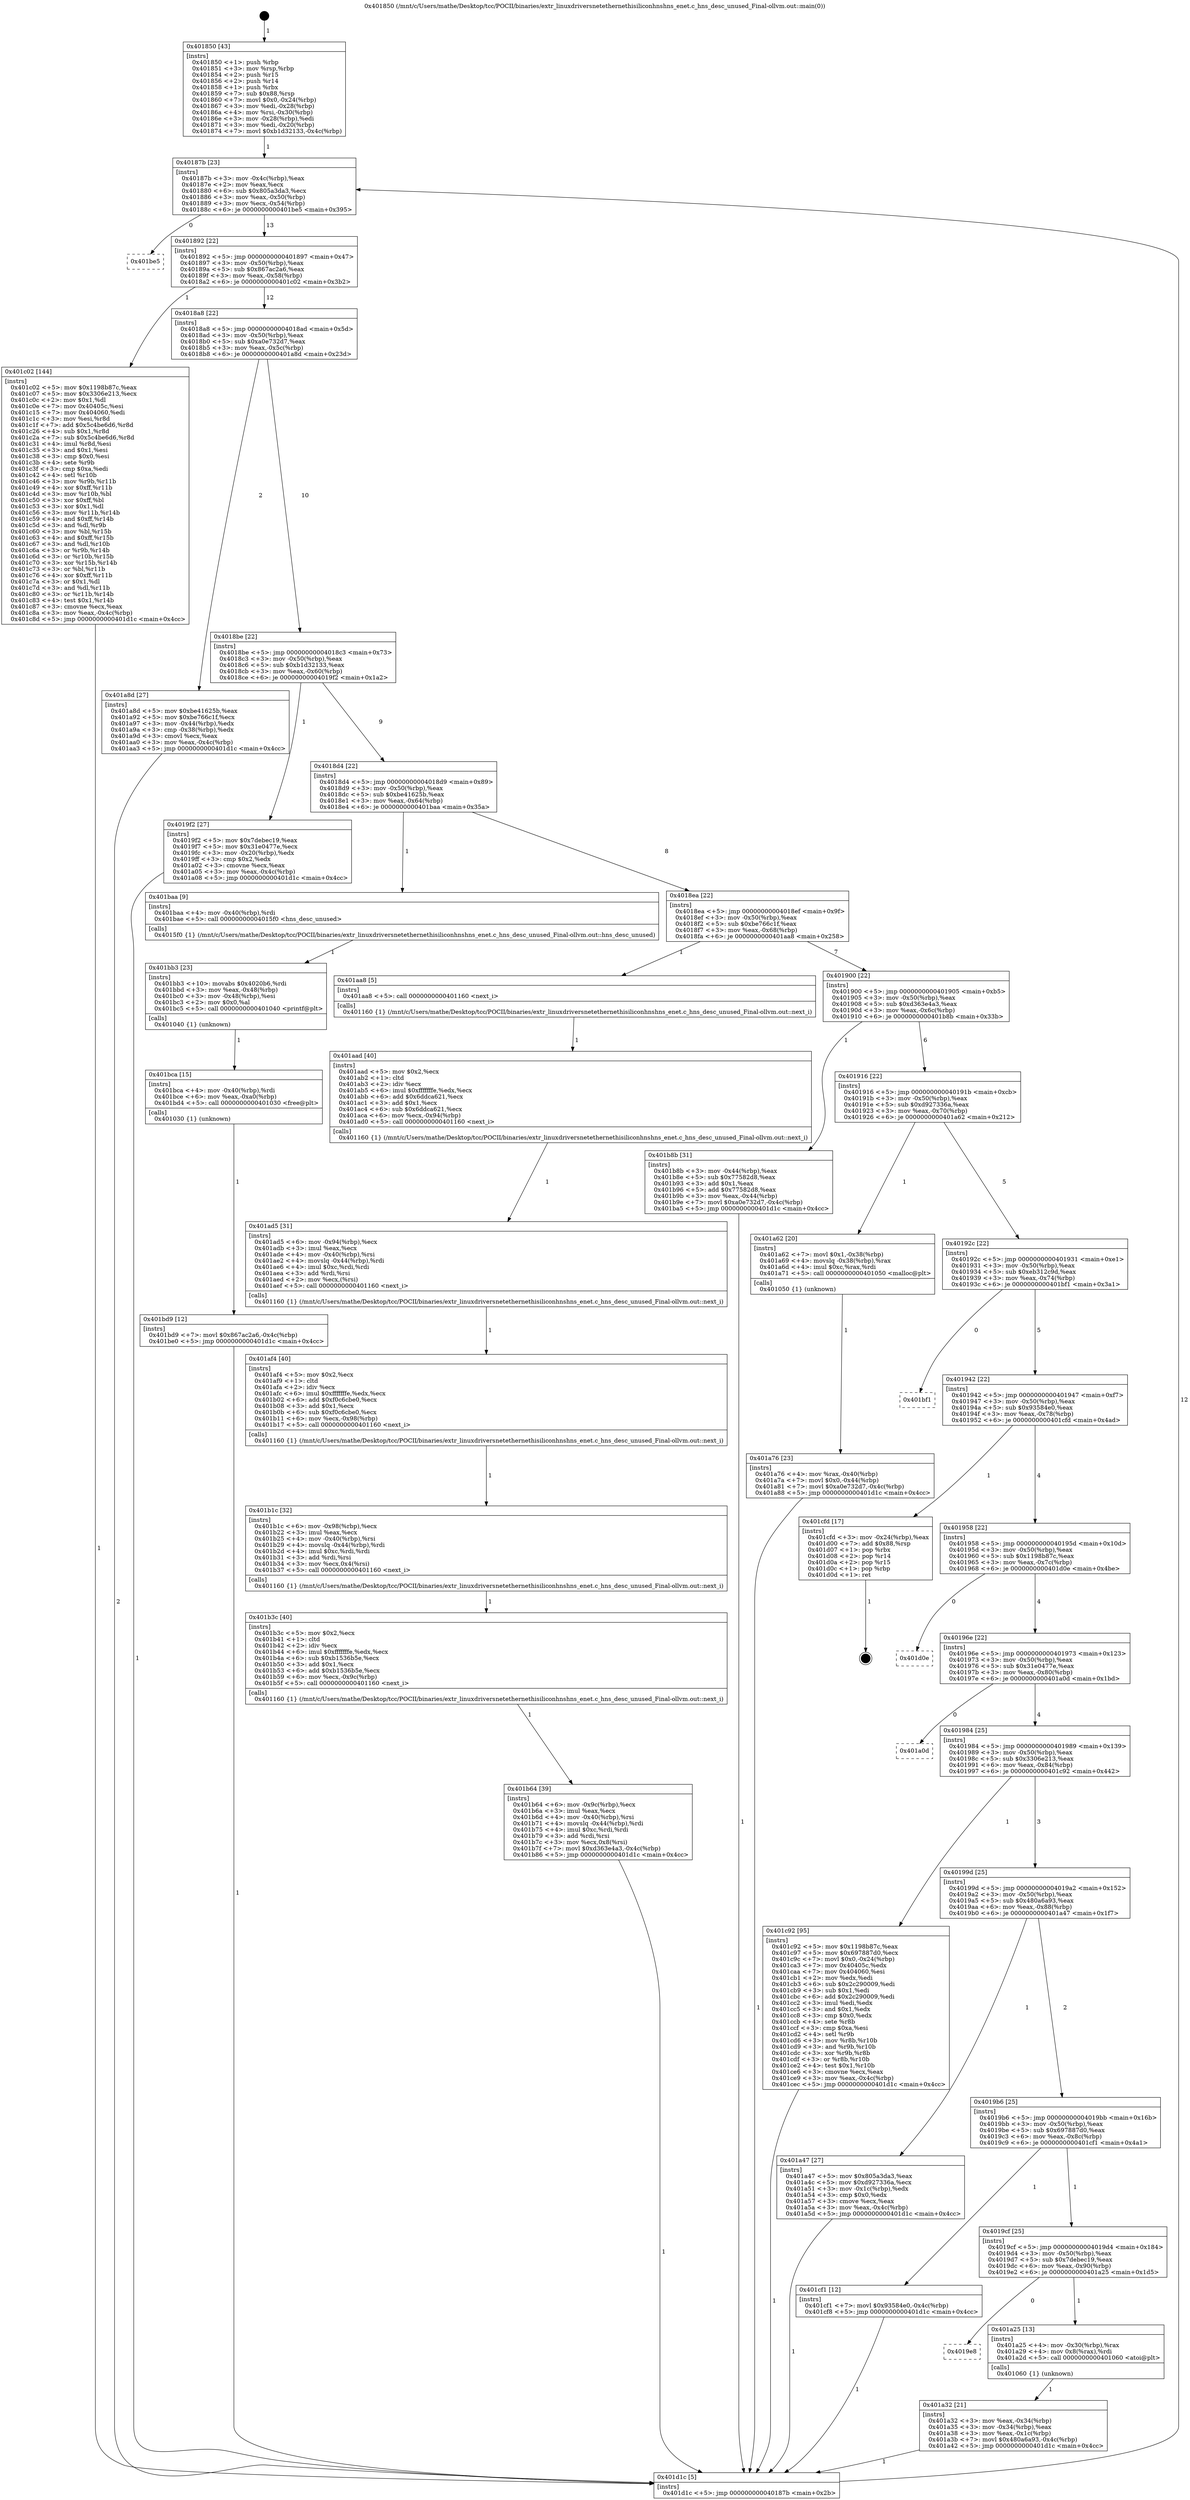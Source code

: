digraph "0x401850" {
  label = "0x401850 (/mnt/c/Users/mathe/Desktop/tcc/POCII/binaries/extr_linuxdriversnetethernethisiliconhnshns_enet.c_hns_desc_unused_Final-ollvm.out::main(0))"
  labelloc = "t"
  node[shape=record]

  Entry [label="",width=0.3,height=0.3,shape=circle,fillcolor=black,style=filled]
  "0x40187b" [label="{
     0x40187b [23]\l
     | [instrs]\l
     &nbsp;&nbsp;0x40187b \<+3\>: mov -0x4c(%rbp),%eax\l
     &nbsp;&nbsp;0x40187e \<+2\>: mov %eax,%ecx\l
     &nbsp;&nbsp;0x401880 \<+6\>: sub $0x805a3da3,%ecx\l
     &nbsp;&nbsp;0x401886 \<+3\>: mov %eax,-0x50(%rbp)\l
     &nbsp;&nbsp;0x401889 \<+3\>: mov %ecx,-0x54(%rbp)\l
     &nbsp;&nbsp;0x40188c \<+6\>: je 0000000000401be5 \<main+0x395\>\l
  }"]
  "0x401be5" [label="{
     0x401be5\l
  }", style=dashed]
  "0x401892" [label="{
     0x401892 [22]\l
     | [instrs]\l
     &nbsp;&nbsp;0x401892 \<+5\>: jmp 0000000000401897 \<main+0x47\>\l
     &nbsp;&nbsp;0x401897 \<+3\>: mov -0x50(%rbp),%eax\l
     &nbsp;&nbsp;0x40189a \<+5\>: sub $0x867ac2a6,%eax\l
     &nbsp;&nbsp;0x40189f \<+3\>: mov %eax,-0x58(%rbp)\l
     &nbsp;&nbsp;0x4018a2 \<+6\>: je 0000000000401c02 \<main+0x3b2\>\l
  }"]
  Exit [label="",width=0.3,height=0.3,shape=circle,fillcolor=black,style=filled,peripheries=2]
  "0x401c02" [label="{
     0x401c02 [144]\l
     | [instrs]\l
     &nbsp;&nbsp;0x401c02 \<+5\>: mov $0x1198b87c,%eax\l
     &nbsp;&nbsp;0x401c07 \<+5\>: mov $0x3306e213,%ecx\l
     &nbsp;&nbsp;0x401c0c \<+2\>: mov $0x1,%dl\l
     &nbsp;&nbsp;0x401c0e \<+7\>: mov 0x40405c,%esi\l
     &nbsp;&nbsp;0x401c15 \<+7\>: mov 0x404060,%edi\l
     &nbsp;&nbsp;0x401c1c \<+3\>: mov %esi,%r8d\l
     &nbsp;&nbsp;0x401c1f \<+7\>: add $0x5c4be6d6,%r8d\l
     &nbsp;&nbsp;0x401c26 \<+4\>: sub $0x1,%r8d\l
     &nbsp;&nbsp;0x401c2a \<+7\>: sub $0x5c4be6d6,%r8d\l
     &nbsp;&nbsp;0x401c31 \<+4\>: imul %r8d,%esi\l
     &nbsp;&nbsp;0x401c35 \<+3\>: and $0x1,%esi\l
     &nbsp;&nbsp;0x401c38 \<+3\>: cmp $0x0,%esi\l
     &nbsp;&nbsp;0x401c3b \<+4\>: sete %r9b\l
     &nbsp;&nbsp;0x401c3f \<+3\>: cmp $0xa,%edi\l
     &nbsp;&nbsp;0x401c42 \<+4\>: setl %r10b\l
     &nbsp;&nbsp;0x401c46 \<+3\>: mov %r9b,%r11b\l
     &nbsp;&nbsp;0x401c49 \<+4\>: xor $0xff,%r11b\l
     &nbsp;&nbsp;0x401c4d \<+3\>: mov %r10b,%bl\l
     &nbsp;&nbsp;0x401c50 \<+3\>: xor $0xff,%bl\l
     &nbsp;&nbsp;0x401c53 \<+3\>: xor $0x1,%dl\l
     &nbsp;&nbsp;0x401c56 \<+3\>: mov %r11b,%r14b\l
     &nbsp;&nbsp;0x401c59 \<+4\>: and $0xff,%r14b\l
     &nbsp;&nbsp;0x401c5d \<+3\>: and %dl,%r9b\l
     &nbsp;&nbsp;0x401c60 \<+3\>: mov %bl,%r15b\l
     &nbsp;&nbsp;0x401c63 \<+4\>: and $0xff,%r15b\l
     &nbsp;&nbsp;0x401c67 \<+3\>: and %dl,%r10b\l
     &nbsp;&nbsp;0x401c6a \<+3\>: or %r9b,%r14b\l
     &nbsp;&nbsp;0x401c6d \<+3\>: or %r10b,%r15b\l
     &nbsp;&nbsp;0x401c70 \<+3\>: xor %r15b,%r14b\l
     &nbsp;&nbsp;0x401c73 \<+3\>: or %bl,%r11b\l
     &nbsp;&nbsp;0x401c76 \<+4\>: xor $0xff,%r11b\l
     &nbsp;&nbsp;0x401c7a \<+3\>: or $0x1,%dl\l
     &nbsp;&nbsp;0x401c7d \<+3\>: and %dl,%r11b\l
     &nbsp;&nbsp;0x401c80 \<+3\>: or %r11b,%r14b\l
     &nbsp;&nbsp;0x401c83 \<+4\>: test $0x1,%r14b\l
     &nbsp;&nbsp;0x401c87 \<+3\>: cmovne %ecx,%eax\l
     &nbsp;&nbsp;0x401c8a \<+3\>: mov %eax,-0x4c(%rbp)\l
     &nbsp;&nbsp;0x401c8d \<+5\>: jmp 0000000000401d1c \<main+0x4cc\>\l
  }"]
  "0x4018a8" [label="{
     0x4018a8 [22]\l
     | [instrs]\l
     &nbsp;&nbsp;0x4018a8 \<+5\>: jmp 00000000004018ad \<main+0x5d\>\l
     &nbsp;&nbsp;0x4018ad \<+3\>: mov -0x50(%rbp),%eax\l
     &nbsp;&nbsp;0x4018b0 \<+5\>: sub $0xa0e732d7,%eax\l
     &nbsp;&nbsp;0x4018b5 \<+3\>: mov %eax,-0x5c(%rbp)\l
     &nbsp;&nbsp;0x4018b8 \<+6\>: je 0000000000401a8d \<main+0x23d\>\l
  }"]
  "0x401bd9" [label="{
     0x401bd9 [12]\l
     | [instrs]\l
     &nbsp;&nbsp;0x401bd9 \<+7\>: movl $0x867ac2a6,-0x4c(%rbp)\l
     &nbsp;&nbsp;0x401be0 \<+5\>: jmp 0000000000401d1c \<main+0x4cc\>\l
  }"]
  "0x401a8d" [label="{
     0x401a8d [27]\l
     | [instrs]\l
     &nbsp;&nbsp;0x401a8d \<+5\>: mov $0xbe41625b,%eax\l
     &nbsp;&nbsp;0x401a92 \<+5\>: mov $0xbe766c1f,%ecx\l
     &nbsp;&nbsp;0x401a97 \<+3\>: mov -0x44(%rbp),%edx\l
     &nbsp;&nbsp;0x401a9a \<+3\>: cmp -0x38(%rbp),%edx\l
     &nbsp;&nbsp;0x401a9d \<+3\>: cmovl %ecx,%eax\l
     &nbsp;&nbsp;0x401aa0 \<+3\>: mov %eax,-0x4c(%rbp)\l
     &nbsp;&nbsp;0x401aa3 \<+5\>: jmp 0000000000401d1c \<main+0x4cc\>\l
  }"]
  "0x4018be" [label="{
     0x4018be [22]\l
     | [instrs]\l
     &nbsp;&nbsp;0x4018be \<+5\>: jmp 00000000004018c3 \<main+0x73\>\l
     &nbsp;&nbsp;0x4018c3 \<+3\>: mov -0x50(%rbp),%eax\l
     &nbsp;&nbsp;0x4018c6 \<+5\>: sub $0xb1d32133,%eax\l
     &nbsp;&nbsp;0x4018cb \<+3\>: mov %eax,-0x60(%rbp)\l
     &nbsp;&nbsp;0x4018ce \<+6\>: je 00000000004019f2 \<main+0x1a2\>\l
  }"]
  "0x401bca" [label="{
     0x401bca [15]\l
     | [instrs]\l
     &nbsp;&nbsp;0x401bca \<+4\>: mov -0x40(%rbp),%rdi\l
     &nbsp;&nbsp;0x401bce \<+6\>: mov %eax,-0xa0(%rbp)\l
     &nbsp;&nbsp;0x401bd4 \<+5\>: call 0000000000401030 \<free@plt\>\l
     | [calls]\l
     &nbsp;&nbsp;0x401030 \{1\} (unknown)\l
  }"]
  "0x4019f2" [label="{
     0x4019f2 [27]\l
     | [instrs]\l
     &nbsp;&nbsp;0x4019f2 \<+5\>: mov $0x7debec19,%eax\l
     &nbsp;&nbsp;0x4019f7 \<+5\>: mov $0x31e0477e,%ecx\l
     &nbsp;&nbsp;0x4019fc \<+3\>: mov -0x20(%rbp),%edx\l
     &nbsp;&nbsp;0x4019ff \<+3\>: cmp $0x2,%edx\l
     &nbsp;&nbsp;0x401a02 \<+3\>: cmovne %ecx,%eax\l
     &nbsp;&nbsp;0x401a05 \<+3\>: mov %eax,-0x4c(%rbp)\l
     &nbsp;&nbsp;0x401a08 \<+5\>: jmp 0000000000401d1c \<main+0x4cc\>\l
  }"]
  "0x4018d4" [label="{
     0x4018d4 [22]\l
     | [instrs]\l
     &nbsp;&nbsp;0x4018d4 \<+5\>: jmp 00000000004018d9 \<main+0x89\>\l
     &nbsp;&nbsp;0x4018d9 \<+3\>: mov -0x50(%rbp),%eax\l
     &nbsp;&nbsp;0x4018dc \<+5\>: sub $0xbe41625b,%eax\l
     &nbsp;&nbsp;0x4018e1 \<+3\>: mov %eax,-0x64(%rbp)\l
     &nbsp;&nbsp;0x4018e4 \<+6\>: je 0000000000401baa \<main+0x35a\>\l
  }"]
  "0x401d1c" [label="{
     0x401d1c [5]\l
     | [instrs]\l
     &nbsp;&nbsp;0x401d1c \<+5\>: jmp 000000000040187b \<main+0x2b\>\l
  }"]
  "0x401850" [label="{
     0x401850 [43]\l
     | [instrs]\l
     &nbsp;&nbsp;0x401850 \<+1\>: push %rbp\l
     &nbsp;&nbsp;0x401851 \<+3\>: mov %rsp,%rbp\l
     &nbsp;&nbsp;0x401854 \<+2\>: push %r15\l
     &nbsp;&nbsp;0x401856 \<+2\>: push %r14\l
     &nbsp;&nbsp;0x401858 \<+1\>: push %rbx\l
     &nbsp;&nbsp;0x401859 \<+7\>: sub $0x88,%rsp\l
     &nbsp;&nbsp;0x401860 \<+7\>: movl $0x0,-0x24(%rbp)\l
     &nbsp;&nbsp;0x401867 \<+3\>: mov %edi,-0x28(%rbp)\l
     &nbsp;&nbsp;0x40186a \<+4\>: mov %rsi,-0x30(%rbp)\l
     &nbsp;&nbsp;0x40186e \<+3\>: mov -0x28(%rbp),%edi\l
     &nbsp;&nbsp;0x401871 \<+3\>: mov %edi,-0x20(%rbp)\l
     &nbsp;&nbsp;0x401874 \<+7\>: movl $0xb1d32133,-0x4c(%rbp)\l
  }"]
  "0x401bb3" [label="{
     0x401bb3 [23]\l
     | [instrs]\l
     &nbsp;&nbsp;0x401bb3 \<+10\>: movabs $0x4020b6,%rdi\l
     &nbsp;&nbsp;0x401bbd \<+3\>: mov %eax,-0x48(%rbp)\l
     &nbsp;&nbsp;0x401bc0 \<+3\>: mov -0x48(%rbp),%esi\l
     &nbsp;&nbsp;0x401bc3 \<+2\>: mov $0x0,%al\l
     &nbsp;&nbsp;0x401bc5 \<+5\>: call 0000000000401040 \<printf@plt\>\l
     | [calls]\l
     &nbsp;&nbsp;0x401040 \{1\} (unknown)\l
  }"]
  "0x401baa" [label="{
     0x401baa [9]\l
     | [instrs]\l
     &nbsp;&nbsp;0x401baa \<+4\>: mov -0x40(%rbp),%rdi\l
     &nbsp;&nbsp;0x401bae \<+5\>: call 00000000004015f0 \<hns_desc_unused\>\l
     | [calls]\l
     &nbsp;&nbsp;0x4015f0 \{1\} (/mnt/c/Users/mathe/Desktop/tcc/POCII/binaries/extr_linuxdriversnetethernethisiliconhnshns_enet.c_hns_desc_unused_Final-ollvm.out::hns_desc_unused)\l
  }"]
  "0x4018ea" [label="{
     0x4018ea [22]\l
     | [instrs]\l
     &nbsp;&nbsp;0x4018ea \<+5\>: jmp 00000000004018ef \<main+0x9f\>\l
     &nbsp;&nbsp;0x4018ef \<+3\>: mov -0x50(%rbp),%eax\l
     &nbsp;&nbsp;0x4018f2 \<+5\>: sub $0xbe766c1f,%eax\l
     &nbsp;&nbsp;0x4018f7 \<+3\>: mov %eax,-0x68(%rbp)\l
     &nbsp;&nbsp;0x4018fa \<+6\>: je 0000000000401aa8 \<main+0x258\>\l
  }"]
  "0x401b64" [label="{
     0x401b64 [39]\l
     | [instrs]\l
     &nbsp;&nbsp;0x401b64 \<+6\>: mov -0x9c(%rbp),%ecx\l
     &nbsp;&nbsp;0x401b6a \<+3\>: imul %eax,%ecx\l
     &nbsp;&nbsp;0x401b6d \<+4\>: mov -0x40(%rbp),%rsi\l
     &nbsp;&nbsp;0x401b71 \<+4\>: movslq -0x44(%rbp),%rdi\l
     &nbsp;&nbsp;0x401b75 \<+4\>: imul $0xc,%rdi,%rdi\l
     &nbsp;&nbsp;0x401b79 \<+3\>: add %rdi,%rsi\l
     &nbsp;&nbsp;0x401b7c \<+3\>: mov %ecx,0x8(%rsi)\l
     &nbsp;&nbsp;0x401b7f \<+7\>: movl $0xd363e4a3,-0x4c(%rbp)\l
     &nbsp;&nbsp;0x401b86 \<+5\>: jmp 0000000000401d1c \<main+0x4cc\>\l
  }"]
  "0x401aa8" [label="{
     0x401aa8 [5]\l
     | [instrs]\l
     &nbsp;&nbsp;0x401aa8 \<+5\>: call 0000000000401160 \<next_i\>\l
     | [calls]\l
     &nbsp;&nbsp;0x401160 \{1\} (/mnt/c/Users/mathe/Desktop/tcc/POCII/binaries/extr_linuxdriversnetethernethisiliconhnshns_enet.c_hns_desc_unused_Final-ollvm.out::next_i)\l
  }"]
  "0x401900" [label="{
     0x401900 [22]\l
     | [instrs]\l
     &nbsp;&nbsp;0x401900 \<+5\>: jmp 0000000000401905 \<main+0xb5\>\l
     &nbsp;&nbsp;0x401905 \<+3\>: mov -0x50(%rbp),%eax\l
     &nbsp;&nbsp;0x401908 \<+5\>: sub $0xd363e4a3,%eax\l
     &nbsp;&nbsp;0x40190d \<+3\>: mov %eax,-0x6c(%rbp)\l
     &nbsp;&nbsp;0x401910 \<+6\>: je 0000000000401b8b \<main+0x33b\>\l
  }"]
  "0x401b3c" [label="{
     0x401b3c [40]\l
     | [instrs]\l
     &nbsp;&nbsp;0x401b3c \<+5\>: mov $0x2,%ecx\l
     &nbsp;&nbsp;0x401b41 \<+1\>: cltd\l
     &nbsp;&nbsp;0x401b42 \<+2\>: idiv %ecx\l
     &nbsp;&nbsp;0x401b44 \<+6\>: imul $0xfffffffe,%edx,%ecx\l
     &nbsp;&nbsp;0x401b4a \<+6\>: sub $0xb1536b5e,%ecx\l
     &nbsp;&nbsp;0x401b50 \<+3\>: add $0x1,%ecx\l
     &nbsp;&nbsp;0x401b53 \<+6\>: add $0xb1536b5e,%ecx\l
     &nbsp;&nbsp;0x401b59 \<+6\>: mov %ecx,-0x9c(%rbp)\l
     &nbsp;&nbsp;0x401b5f \<+5\>: call 0000000000401160 \<next_i\>\l
     | [calls]\l
     &nbsp;&nbsp;0x401160 \{1\} (/mnt/c/Users/mathe/Desktop/tcc/POCII/binaries/extr_linuxdriversnetethernethisiliconhnshns_enet.c_hns_desc_unused_Final-ollvm.out::next_i)\l
  }"]
  "0x401b8b" [label="{
     0x401b8b [31]\l
     | [instrs]\l
     &nbsp;&nbsp;0x401b8b \<+3\>: mov -0x44(%rbp),%eax\l
     &nbsp;&nbsp;0x401b8e \<+5\>: sub $0x77582d8,%eax\l
     &nbsp;&nbsp;0x401b93 \<+3\>: add $0x1,%eax\l
     &nbsp;&nbsp;0x401b96 \<+5\>: add $0x77582d8,%eax\l
     &nbsp;&nbsp;0x401b9b \<+3\>: mov %eax,-0x44(%rbp)\l
     &nbsp;&nbsp;0x401b9e \<+7\>: movl $0xa0e732d7,-0x4c(%rbp)\l
     &nbsp;&nbsp;0x401ba5 \<+5\>: jmp 0000000000401d1c \<main+0x4cc\>\l
  }"]
  "0x401916" [label="{
     0x401916 [22]\l
     | [instrs]\l
     &nbsp;&nbsp;0x401916 \<+5\>: jmp 000000000040191b \<main+0xcb\>\l
     &nbsp;&nbsp;0x40191b \<+3\>: mov -0x50(%rbp),%eax\l
     &nbsp;&nbsp;0x40191e \<+5\>: sub $0xd927336a,%eax\l
     &nbsp;&nbsp;0x401923 \<+3\>: mov %eax,-0x70(%rbp)\l
     &nbsp;&nbsp;0x401926 \<+6\>: je 0000000000401a62 \<main+0x212\>\l
  }"]
  "0x401b1c" [label="{
     0x401b1c [32]\l
     | [instrs]\l
     &nbsp;&nbsp;0x401b1c \<+6\>: mov -0x98(%rbp),%ecx\l
     &nbsp;&nbsp;0x401b22 \<+3\>: imul %eax,%ecx\l
     &nbsp;&nbsp;0x401b25 \<+4\>: mov -0x40(%rbp),%rsi\l
     &nbsp;&nbsp;0x401b29 \<+4\>: movslq -0x44(%rbp),%rdi\l
     &nbsp;&nbsp;0x401b2d \<+4\>: imul $0xc,%rdi,%rdi\l
     &nbsp;&nbsp;0x401b31 \<+3\>: add %rdi,%rsi\l
     &nbsp;&nbsp;0x401b34 \<+3\>: mov %ecx,0x4(%rsi)\l
     &nbsp;&nbsp;0x401b37 \<+5\>: call 0000000000401160 \<next_i\>\l
     | [calls]\l
     &nbsp;&nbsp;0x401160 \{1\} (/mnt/c/Users/mathe/Desktop/tcc/POCII/binaries/extr_linuxdriversnetethernethisiliconhnshns_enet.c_hns_desc_unused_Final-ollvm.out::next_i)\l
  }"]
  "0x401a62" [label="{
     0x401a62 [20]\l
     | [instrs]\l
     &nbsp;&nbsp;0x401a62 \<+7\>: movl $0x1,-0x38(%rbp)\l
     &nbsp;&nbsp;0x401a69 \<+4\>: movslq -0x38(%rbp),%rax\l
     &nbsp;&nbsp;0x401a6d \<+4\>: imul $0xc,%rax,%rdi\l
     &nbsp;&nbsp;0x401a71 \<+5\>: call 0000000000401050 \<malloc@plt\>\l
     | [calls]\l
     &nbsp;&nbsp;0x401050 \{1\} (unknown)\l
  }"]
  "0x40192c" [label="{
     0x40192c [22]\l
     | [instrs]\l
     &nbsp;&nbsp;0x40192c \<+5\>: jmp 0000000000401931 \<main+0xe1\>\l
     &nbsp;&nbsp;0x401931 \<+3\>: mov -0x50(%rbp),%eax\l
     &nbsp;&nbsp;0x401934 \<+5\>: sub $0xeb312c9d,%eax\l
     &nbsp;&nbsp;0x401939 \<+3\>: mov %eax,-0x74(%rbp)\l
     &nbsp;&nbsp;0x40193c \<+6\>: je 0000000000401bf1 \<main+0x3a1\>\l
  }"]
  "0x401af4" [label="{
     0x401af4 [40]\l
     | [instrs]\l
     &nbsp;&nbsp;0x401af4 \<+5\>: mov $0x2,%ecx\l
     &nbsp;&nbsp;0x401af9 \<+1\>: cltd\l
     &nbsp;&nbsp;0x401afa \<+2\>: idiv %ecx\l
     &nbsp;&nbsp;0x401afc \<+6\>: imul $0xfffffffe,%edx,%ecx\l
     &nbsp;&nbsp;0x401b02 \<+6\>: add $0xf0c6cbe0,%ecx\l
     &nbsp;&nbsp;0x401b08 \<+3\>: add $0x1,%ecx\l
     &nbsp;&nbsp;0x401b0b \<+6\>: sub $0xf0c6cbe0,%ecx\l
     &nbsp;&nbsp;0x401b11 \<+6\>: mov %ecx,-0x98(%rbp)\l
     &nbsp;&nbsp;0x401b17 \<+5\>: call 0000000000401160 \<next_i\>\l
     | [calls]\l
     &nbsp;&nbsp;0x401160 \{1\} (/mnt/c/Users/mathe/Desktop/tcc/POCII/binaries/extr_linuxdriversnetethernethisiliconhnshns_enet.c_hns_desc_unused_Final-ollvm.out::next_i)\l
  }"]
  "0x401bf1" [label="{
     0x401bf1\l
  }", style=dashed]
  "0x401942" [label="{
     0x401942 [22]\l
     | [instrs]\l
     &nbsp;&nbsp;0x401942 \<+5\>: jmp 0000000000401947 \<main+0xf7\>\l
     &nbsp;&nbsp;0x401947 \<+3\>: mov -0x50(%rbp),%eax\l
     &nbsp;&nbsp;0x40194a \<+5\>: sub $0x93584e0,%eax\l
     &nbsp;&nbsp;0x40194f \<+3\>: mov %eax,-0x78(%rbp)\l
     &nbsp;&nbsp;0x401952 \<+6\>: je 0000000000401cfd \<main+0x4ad\>\l
  }"]
  "0x401ad5" [label="{
     0x401ad5 [31]\l
     | [instrs]\l
     &nbsp;&nbsp;0x401ad5 \<+6\>: mov -0x94(%rbp),%ecx\l
     &nbsp;&nbsp;0x401adb \<+3\>: imul %eax,%ecx\l
     &nbsp;&nbsp;0x401ade \<+4\>: mov -0x40(%rbp),%rsi\l
     &nbsp;&nbsp;0x401ae2 \<+4\>: movslq -0x44(%rbp),%rdi\l
     &nbsp;&nbsp;0x401ae6 \<+4\>: imul $0xc,%rdi,%rdi\l
     &nbsp;&nbsp;0x401aea \<+3\>: add %rdi,%rsi\l
     &nbsp;&nbsp;0x401aed \<+2\>: mov %ecx,(%rsi)\l
     &nbsp;&nbsp;0x401aef \<+5\>: call 0000000000401160 \<next_i\>\l
     | [calls]\l
     &nbsp;&nbsp;0x401160 \{1\} (/mnt/c/Users/mathe/Desktop/tcc/POCII/binaries/extr_linuxdriversnetethernethisiliconhnshns_enet.c_hns_desc_unused_Final-ollvm.out::next_i)\l
  }"]
  "0x401cfd" [label="{
     0x401cfd [17]\l
     | [instrs]\l
     &nbsp;&nbsp;0x401cfd \<+3\>: mov -0x24(%rbp),%eax\l
     &nbsp;&nbsp;0x401d00 \<+7\>: add $0x88,%rsp\l
     &nbsp;&nbsp;0x401d07 \<+1\>: pop %rbx\l
     &nbsp;&nbsp;0x401d08 \<+2\>: pop %r14\l
     &nbsp;&nbsp;0x401d0a \<+2\>: pop %r15\l
     &nbsp;&nbsp;0x401d0c \<+1\>: pop %rbp\l
     &nbsp;&nbsp;0x401d0d \<+1\>: ret\l
  }"]
  "0x401958" [label="{
     0x401958 [22]\l
     | [instrs]\l
     &nbsp;&nbsp;0x401958 \<+5\>: jmp 000000000040195d \<main+0x10d\>\l
     &nbsp;&nbsp;0x40195d \<+3\>: mov -0x50(%rbp),%eax\l
     &nbsp;&nbsp;0x401960 \<+5\>: sub $0x1198b87c,%eax\l
     &nbsp;&nbsp;0x401965 \<+3\>: mov %eax,-0x7c(%rbp)\l
     &nbsp;&nbsp;0x401968 \<+6\>: je 0000000000401d0e \<main+0x4be\>\l
  }"]
  "0x401aad" [label="{
     0x401aad [40]\l
     | [instrs]\l
     &nbsp;&nbsp;0x401aad \<+5\>: mov $0x2,%ecx\l
     &nbsp;&nbsp;0x401ab2 \<+1\>: cltd\l
     &nbsp;&nbsp;0x401ab3 \<+2\>: idiv %ecx\l
     &nbsp;&nbsp;0x401ab5 \<+6\>: imul $0xfffffffe,%edx,%ecx\l
     &nbsp;&nbsp;0x401abb \<+6\>: add $0x6ddca621,%ecx\l
     &nbsp;&nbsp;0x401ac1 \<+3\>: add $0x1,%ecx\l
     &nbsp;&nbsp;0x401ac4 \<+6\>: sub $0x6ddca621,%ecx\l
     &nbsp;&nbsp;0x401aca \<+6\>: mov %ecx,-0x94(%rbp)\l
     &nbsp;&nbsp;0x401ad0 \<+5\>: call 0000000000401160 \<next_i\>\l
     | [calls]\l
     &nbsp;&nbsp;0x401160 \{1\} (/mnt/c/Users/mathe/Desktop/tcc/POCII/binaries/extr_linuxdriversnetethernethisiliconhnshns_enet.c_hns_desc_unused_Final-ollvm.out::next_i)\l
  }"]
  "0x401d0e" [label="{
     0x401d0e\l
  }", style=dashed]
  "0x40196e" [label="{
     0x40196e [22]\l
     | [instrs]\l
     &nbsp;&nbsp;0x40196e \<+5\>: jmp 0000000000401973 \<main+0x123\>\l
     &nbsp;&nbsp;0x401973 \<+3\>: mov -0x50(%rbp),%eax\l
     &nbsp;&nbsp;0x401976 \<+5\>: sub $0x31e0477e,%eax\l
     &nbsp;&nbsp;0x40197b \<+3\>: mov %eax,-0x80(%rbp)\l
     &nbsp;&nbsp;0x40197e \<+6\>: je 0000000000401a0d \<main+0x1bd\>\l
  }"]
  "0x401a76" [label="{
     0x401a76 [23]\l
     | [instrs]\l
     &nbsp;&nbsp;0x401a76 \<+4\>: mov %rax,-0x40(%rbp)\l
     &nbsp;&nbsp;0x401a7a \<+7\>: movl $0x0,-0x44(%rbp)\l
     &nbsp;&nbsp;0x401a81 \<+7\>: movl $0xa0e732d7,-0x4c(%rbp)\l
     &nbsp;&nbsp;0x401a88 \<+5\>: jmp 0000000000401d1c \<main+0x4cc\>\l
  }"]
  "0x401a0d" [label="{
     0x401a0d\l
  }", style=dashed]
  "0x401984" [label="{
     0x401984 [25]\l
     | [instrs]\l
     &nbsp;&nbsp;0x401984 \<+5\>: jmp 0000000000401989 \<main+0x139\>\l
     &nbsp;&nbsp;0x401989 \<+3\>: mov -0x50(%rbp),%eax\l
     &nbsp;&nbsp;0x40198c \<+5\>: sub $0x3306e213,%eax\l
     &nbsp;&nbsp;0x401991 \<+6\>: mov %eax,-0x84(%rbp)\l
     &nbsp;&nbsp;0x401997 \<+6\>: je 0000000000401c92 \<main+0x442\>\l
  }"]
  "0x401a32" [label="{
     0x401a32 [21]\l
     | [instrs]\l
     &nbsp;&nbsp;0x401a32 \<+3\>: mov %eax,-0x34(%rbp)\l
     &nbsp;&nbsp;0x401a35 \<+3\>: mov -0x34(%rbp),%eax\l
     &nbsp;&nbsp;0x401a38 \<+3\>: mov %eax,-0x1c(%rbp)\l
     &nbsp;&nbsp;0x401a3b \<+7\>: movl $0x480a6a93,-0x4c(%rbp)\l
     &nbsp;&nbsp;0x401a42 \<+5\>: jmp 0000000000401d1c \<main+0x4cc\>\l
  }"]
  "0x401c92" [label="{
     0x401c92 [95]\l
     | [instrs]\l
     &nbsp;&nbsp;0x401c92 \<+5\>: mov $0x1198b87c,%eax\l
     &nbsp;&nbsp;0x401c97 \<+5\>: mov $0x697887d0,%ecx\l
     &nbsp;&nbsp;0x401c9c \<+7\>: movl $0x0,-0x24(%rbp)\l
     &nbsp;&nbsp;0x401ca3 \<+7\>: mov 0x40405c,%edx\l
     &nbsp;&nbsp;0x401caa \<+7\>: mov 0x404060,%esi\l
     &nbsp;&nbsp;0x401cb1 \<+2\>: mov %edx,%edi\l
     &nbsp;&nbsp;0x401cb3 \<+6\>: sub $0x2c290009,%edi\l
     &nbsp;&nbsp;0x401cb9 \<+3\>: sub $0x1,%edi\l
     &nbsp;&nbsp;0x401cbc \<+6\>: add $0x2c290009,%edi\l
     &nbsp;&nbsp;0x401cc2 \<+3\>: imul %edi,%edx\l
     &nbsp;&nbsp;0x401cc5 \<+3\>: and $0x1,%edx\l
     &nbsp;&nbsp;0x401cc8 \<+3\>: cmp $0x0,%edx\l
     &nbsp;&nbsp;0x401ccb \<+4\>: sete %r8b\l
     &nbsp;&nbsp;0x401ccf \<+3\>: cmp $0xa,%esi\l
     &nbsp;&nbsp;0x401cd2 \<+4\>: setl %r9b\l
     &nbsp;&nbsp;0x401cd6 \<+3\>: mov %r8b,%r10b\l
     &nbsp;&nbsp;0x401cd9 \<+3\>: and %r9b,%r10b\l
     &nbsp;&nbsp;0x401cdc \<+3\>: xor %r9b,%r8b\l
     &nbsp;&nbsp;0x401cdf \<+3\>: or %r8b,%r10b\l
     &nbsp;&nbsp;0x401ce2 \<+4\>: test $0x1,%r10b\l
     &nbsp;&nbsp;0x401ce6 \<+3\>: cmovne %ecx,%eax\l
     &nbsp;&nbsp;0x401ce9 \<+3\>: mov %eax,-0x4c(%rbp)\l
     &nbsp;&nbsp;0x401cec \<+5\>: jmp 0000000000401d1c \<main+0x4cc\>\l
  }"]
  "0x40199d" [label="{
     0x40199d [25]\l
     | [instrs]\l
     &nbsp;&nbsp;0x40199d \<+5\>: jmp 00000000004019a2 \<main+0x152\>\l
     &nbsp;&nbsp;0x4019a2 \<+3\>: mov -0x50(%rbp),%eax\l
     &nbsp;&nbsp;0x4019a5 \<+5\>: sub $0x480a6a93,%eax\l
     &nbsp;&nbsp;0x4019aa \<+6\>: mov %eax,-0x88(%rbp)\l
     &nbsp;&nbsp;0x4019b0 \<+6\>: je 0000000000401a47 \<main+0x1f7\>\l
  }"]
  "0x4019e8" [label="{
     0x4019e8\l
  }", style=dashed]
  "0x401a47" [label="{
     0x401a47 [27]\l
     | [instrs]\l
     &nbsp;&nbsp;0x401a47 \<+5\>: mov $0x805a3da3,%eax\l
     &nbsp;&nbsp;0x401a4c \<+5\>: mov $0xd927336a,%ecx\l
     &nbsp;&nbsp;0x401a51 \<+3\>: mov -0x1c(%rbp),%edx\l
     &nbsp;&nbsp;0x401a54 \<+3\>: cmp $0x0,%edx\l
     &nbsp;&nbsp;0x401a57 \<+3\>: cmove %ecx,%eax\l
     &nbsp;&nbsp;0x401a5a \<+3\>: mov %eax,-0x4c(%rbp)\l
     &nbsp;&nbsp;0x401a5d \<+5\>: jmp 0000000000401d1c \<main+0x4cc\>\l
  }"]
  "0x4019b6" [label="{
     0x4019b6 [25]\l
     | [instrs]\l
     &nbsp;&nbsp;0x4019b6 \<+5\>: jmp 00000000004019bb \<main+0x16b\>\l
     &nbsp;&nbsp;0x4019bb \<+3\>: mov -0x50(%rbp),%eax\l
     &nbsp;&nbsp;0x4019be \<+5\>: sub $0x697887d0,%eax\l
     &nbsp;&nbsp;0x4019c3 \<+6\>: mov %eax,-0x8c(%rbp)\l
     &nbsp;&nbsp;0x4019c9 \<+6\>: je 0000000000401cf1 \<main+0x4a1\>\l
  }"]
  "0x401a25" [label="{
     0x401a25 [13]\l
     | [instrs]\l
     &nbsp;&nbsp;0x401a25 \<+4\>: mov -0x30(%rbp),%rax\l
     &nbsp;&nbsp;0x401a29 \<+4\>: mov 0x8(%rax),%rdi\l
     &nbsp;&nbsp;0x401a2d \<+5\>: call 0000000000401060 \<atoi@plt\>\l
     | [calls]\l
     &nbsp;&nbsp;0x401060 \{1\} (unknown)\l
  }"]
  "0x401cf1" [label="{
     0x401cf1 [12]\l
     | [instrs]\l
     &nbsp;&nbsp;0x401cf1 \<+7\>: movl $0x93584e0,-0x4c(%rbp)\l
     &nbsp;&nbsp;0x401cf8 \<+5\>: jmp 0000000000401d1c \<main+0x4cc\>\l
  }"]
  "0x4019cf" [label="{
     0x4019cf [25]\l
     | [instrs]\l
     &nbsp;&nbsp;0x4019cf \<+5\>: jmp 00000000004019d4 \<main+0x184\>\l
     &nbsp;&nbsp;0x4019d4 \<+3\>: mov -0x50(%rbp),%eax\l
     &nbsp;&nbsp;0x4019d7 \<+5\>: sub $0x7debec19,%eax\l
     &nbsp;&nbsp;0x4019dc \<+6\>: mov %eax,-0x90(%rbp)\l
     &nbsp;&nbsp;0x4019e2 \<+6\>: je 0000000000401a25 \<main+0x1d5\>\l
  }"]
  Entry -> "0x401850" [label=" 1"]
  "0x40187b" -> "0x401be5" [label=" 0"]
  "0x40187b" -> "0x401892" [label=" 13"]
  "0x401cfd" -> Exit [label=" 1"]
  "0x401892" -> "0x401c02" [label=" 1"]
  "0x401892" -> "0x4018a8" [label=" 12"]
  "0x401cf1" -> "0x401d1c" [label=" 1"]
  "0x4018a8" -> "0x401a8d" [label=" 2"]
  "0x4018a8" -> "0x4018be" [label=" 10"]
  "0x401c92" -> "0x401d1c" [label=" 1"]
  "0x4018be" -> "0x4019f2" [label=" 1"]
  "0x4018be" -> "0x4018d4" [label=" 9"]
  "0x4019f2" -> "0x401d1c" [label=" 1"]
  "0x401850" -> "0x40187b" [label=" 1"]
  "0x401d1c" -> "0x40187b" [label=" 12"]
  "0x401c02" -> "0x401d1c" [label=" 1"]
  "0x4018d4" -> "0x401baa" [label=" 1"]
  "0x4018d4" -> "0x4018ea" [label=" 8"]
  "0x401bd9" -> "0x401d1c" [label=" 1"]
  "0x4018ea" -> "0x401aa8" [label=" 1"]
  "0x4018ea" -> "0x401900" [label=" 7"]
  "0x401bca" -> "0x401bd9" [label=" 1"]
  "0x401900" -> "0x401b8b" [label=" 1"]
  "0x401900" -> "0x401916" [label=" 6"]
  "0x401bb3" -> "0x401bca" [label=" 1"]
  "0x401916" -> "0x401a62" [label=" 1"]
  "0x401916" -> "0x40192c" [label=" 5"]
  "0x401baa" -> "0x401bb3" [label=" 1"]
  "0x40192c" -> "0x401bf1" [label=" 0"]
  "0x40192c" -> "0x401942" [label=" 5"]
  "0x401b8b" -> "0x401d1c" [label=" 1"]
  "0x401942" -> "0x401cfd" [label=" 1"]
  "0x401942" -> "0x401958" [label=" 4"]
  "0x401b64" -> "0x401d1c" [label=" 1"]
  "0x401958" -> "0x401d0e" [label=" 0"]
  "0x401958" -> "0x40196e" [label=" 4"]
  "0x401b3c" -> "0x401b64" [label=" 1"]
  "0x40196e" -> "0x401a0d" [label=" 0"]
  "0x40196e" -> "0x401984" [label=" 4"]
  "0x401b1c" -> "0x401b3c" [label=" 1"]
  "0x401984" -> "0x401c92" [label=" 1"]
  "0x401984" -> "0x40199d" [label=" 3"]
  "0x401af4" -> "0x401b1c" [label=" 1"]
  "0x40199d" -> "0x401a47" [label=" 1"]
  "0x40199d" -> "0x4019b6" [label=" 2"]
  "0x401ad5" -> "0x401af4" [label=" 1"]
  "0x4019b6" -> "0x401cf1" [label=" 1"]
  "0x4019b6" -> "0x4019cf" [label=" 1"]
  "0x401aad" -> "0x401ad5" [label=" 1"]
  "0x4019cf" -> "0x401a25" [label=" 1"]
  "0x4019cf" -> "0x4019e8" [label=" 0"]
  "0x401a25" -> "0x401a32" [label=" 1"]
  "0x401a32" -> "0x401d1c" [label=" 1"]
  "0x401a47" -> "0x401d1c" [label=" 1"]
  "0x401a62" -> "0x401a76" [label=" 1"]
  "0x401a76" -> "0x401d1c" [label=" 1"]
  "0x401a8d" -> "0x401d1c" [label=" 2"]
  "0x401aa8" -> "0x401aad" [label=" 1"]
}
